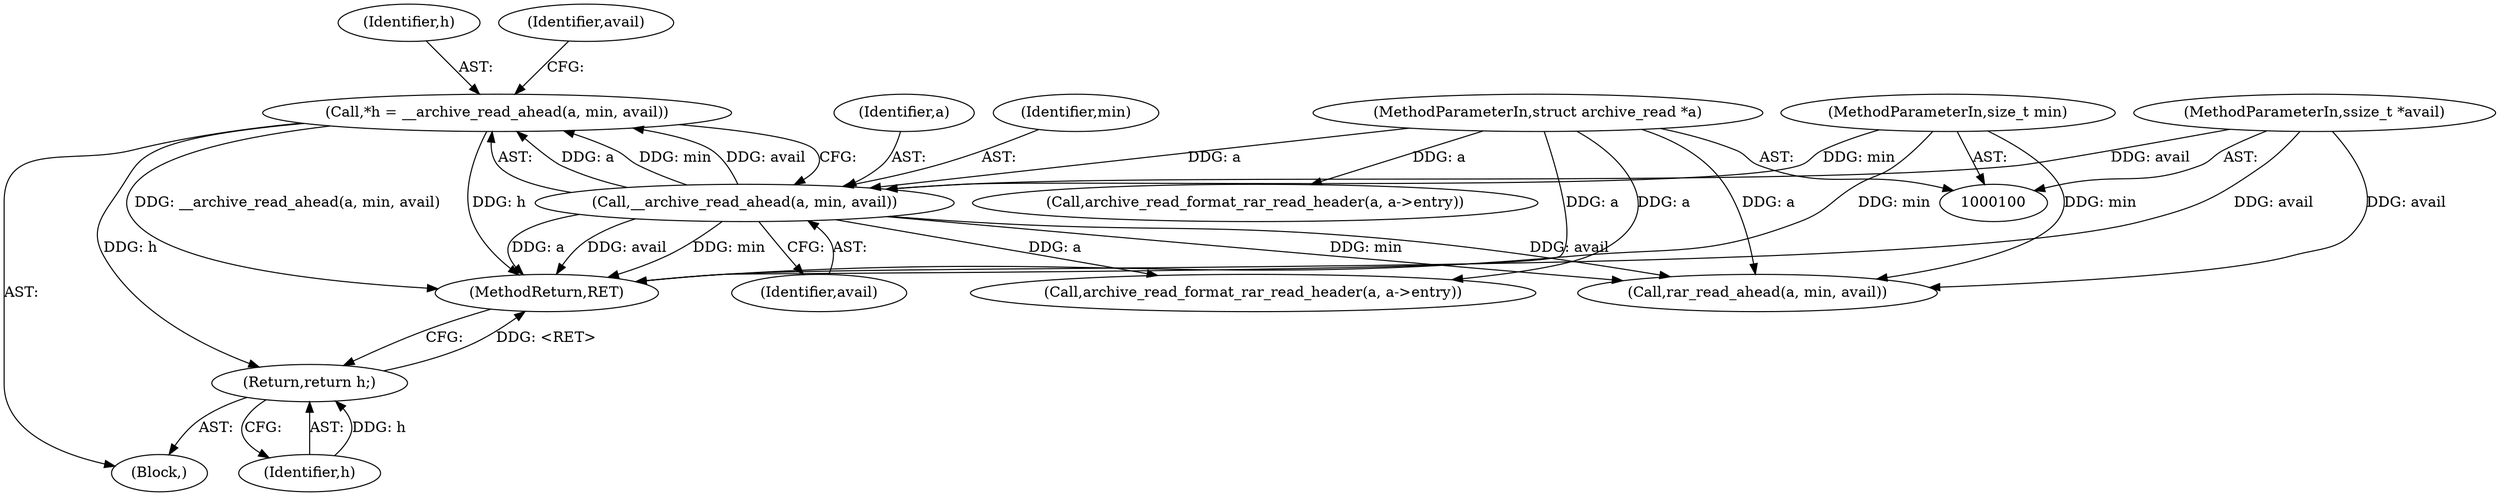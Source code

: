 digraph "0_libarchive_bfcfe6f04ed20db2504db8a254d1f40a1d84eb28@API" {
"1000116" [label="(Call,*h = __archive_read_ahead(a, min, avail))"];
"1000118" [label="(Call,__archive_read_ahead(a, min, avail))"];
"1000101" [label="(MethodParameterIn,struct archive_read *a)"];
"1000102" [label="(MethodParameterIn,size_t min)"];
"1000103" [label="(MethodParameterIn,ssize_t *avail)"];
"1000237" [label="(Return,return h;)"];
"1000239" [label="(MethodReturn,RET)"];
"1000121" [label="(Identifier,avail)"];
"1000119" [label="(Identifier,a)"];
"1000116" [label="(Call,*h = __archive_read_ahead(a, min, avail))"];
"1000103" [label="(MethodParameterIn,ssize_t *avail)"];
"1000104" [label="(Block,)"];
"1000237" [label="(Return,return h;)"];
"1000102" [label="(MethodParameterIn,size_t min)"];
"1000238" [label="(Identifier,h)"];
"1000120" [label="(Identifier,min)"];
"1000199" [label="(Call,archive_read_format_rar_read_header(a, a->entry))"];
"1000101" [label="(MethodParameterIn,struct archive_read *a)"];
"1000233" [label="(Call,rar_read_ahead(a, min, avail))"];
"1000118" [label="(Call,__archive_read_ahead(a, min, avail))"];
"1000117" [label="(Identifier,h)"];
"1000216" [label="(Call,archive_read_format_rar_read_header(a, a->entry))"];
"1000124" [label="(Identifier,avail)"];
"1000116" -> "1000104"  [label="AST: "];
"1000116" -> "1000118"  [label="CFG: "];
"1000117" -> "1000116"  [label="AST: "];
"1000118" -> "1000116"  [label="AST: "];
"1000124" -> "1000116"  [label="CFG: "];
"1000116" -> "1000239"  [label="DDG: __archive_read_ahead(a, min, avail)"];
"1000116" -> "1000239"  [label="DDG: h"];
"1000118" -> "1000116"  [label="DDG: a"];
"1000118" -> "1000116"  [label="DDG: min"];
"1000118" -> "1000116"  [label="DDG: avail"];
"1000116" -> "1000237"  [label="DDG: h"];
"1000118" -> "1000121"  [label="CFG: "];
"1000119" -> "1000118"  [label="AST: "];
"1000120" -> "1000118"  [label="AST: "];
"1000121" -> "1000118"  [label="AST: "];
"1000118" -> "1000239"  [label="DDG: avail"];
"1000118" -> "1000239"  [label="DDG: min"];
"1000118" -> "1000239"  [label="DDG: a"];
"1000101" -> "1000118"  [label="DDG: a"];
"1000102" -> "1000118"  [label="DDG: min"];
"1000103" -> "1000118"  [label="DDG: avail"];
"1000118" -> "1000199"  [label="DDG: a"];
"1000118" -> "1000233"  [label="DDG: min"];
"1000118" -> "1000233"  [label="DDG: avail"];
"1000101" -> "1000100"  [label="AST: "];
"1000101" -> "1000239"  [label="DDG: a"];
"1000101" -> "1000199"  [label="DDG: a"];
"1000101" -> "1000216"  [label="DDG: a"];
"1000101" -> "1000233"  [label="DDG: a"];
"1000102" -> "1000100"  [label="AST: "];
"1000102" -> "1000239"  [label="DDG: min"];
"1000102" -> "1000233"  [label="DDG: min"];
"1000103" -> "1000100"  [label="AST: "];
"1000103" -> "1000239"  [label="DDG: avail"];
"1000103" -> "1000233"  [label="DDG: avail"];
"1000237" -> "1000104"  [label="AST: "];
"1000237" -> "1000238"  [label="CFG: "];
"1000238" -> "1000237"  [label="AST: "];
"1000239" -> "1000237"  [label="CFG: "];
"1000237" -> "1000239"  [label="DDG: <RET>"];
"1000238" -> "1000237"  [label="DDG: h"];
}
